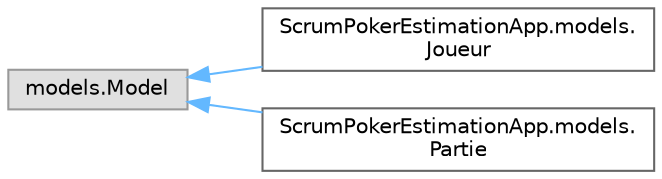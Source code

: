 digraph "Graphical Class Hierarchy"
{
 // LATEX_PDF_SIZE
  bgcolor="transparent";
  edge [fontname=Helvetica,fontsize=10,labelfontname=Helvetica,labelfontsize=10];
  node [fontname=Helvetica,fontsize=10,shape=box,height=0.2,width=0.4];
  rankdir="LR";
  Node0 [id="Node000000",label="models.Model",height=0.2,width=0.4,color="grey60", fillcolor="#E0E0E0", style="filled",tooltip=" "];
  Node0 -> Node1 [id="edge4_Node000000_Node000001",dir="back",color="steelblue1",style="solid",tooltip=" "];
  Node1 [id="Node000001",label="ScrumPokerEstimationApp.models.\lJoueur",height=0.2,width=0.4,color="grey40", fillcolor="white", style="filled",URL="$class_scrum_poker_estimation_app_1_1models_1_1_joueur.html",tooltip=" "];
  Node0 -> Node2 [id="edge5_Node000000_Node000002",dir="back",color="steelblue1",style="solid",tooltip=" "];
  Node2 [id="Node000002",label="ScrumPokerEstimationApp.models.\lPartie",height=0.2,width=0.4,color="grey40", fillcolor="white", style="filled",URL="$class_scrum_poker_estimation_app_1_1models_1_1_partie.html",tooltip=" "];
}
